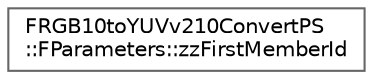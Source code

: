 digraph "Graphical Class Hierarchy"
{
 // INTERACTIVE_SVG=YES
 // LATEX_PDF_SIZE
  bgcolor="transparent";
  edge [fontname=Helvetica,fontsize=10,labelfontname=Helvetica,labelfontsize=10];
  node [fontname=Helvetica,fontsize=10,shape=box,height=0.2,width=0.4];
  rankdir="LR";
  Node0 [id="Node000000",label="FRGB10toYUVv210ConvertPS\l::FParameters::zzFirstMemberId",height=0.2,width=0.4,color="grey40", fillcolor="white", style="filled",URL="$dd/d7d/structFRGB10toYUVv210ConvertPS_1_1FParameters_1_1zzFirstMemberId.html",tooltip=" "];
}
